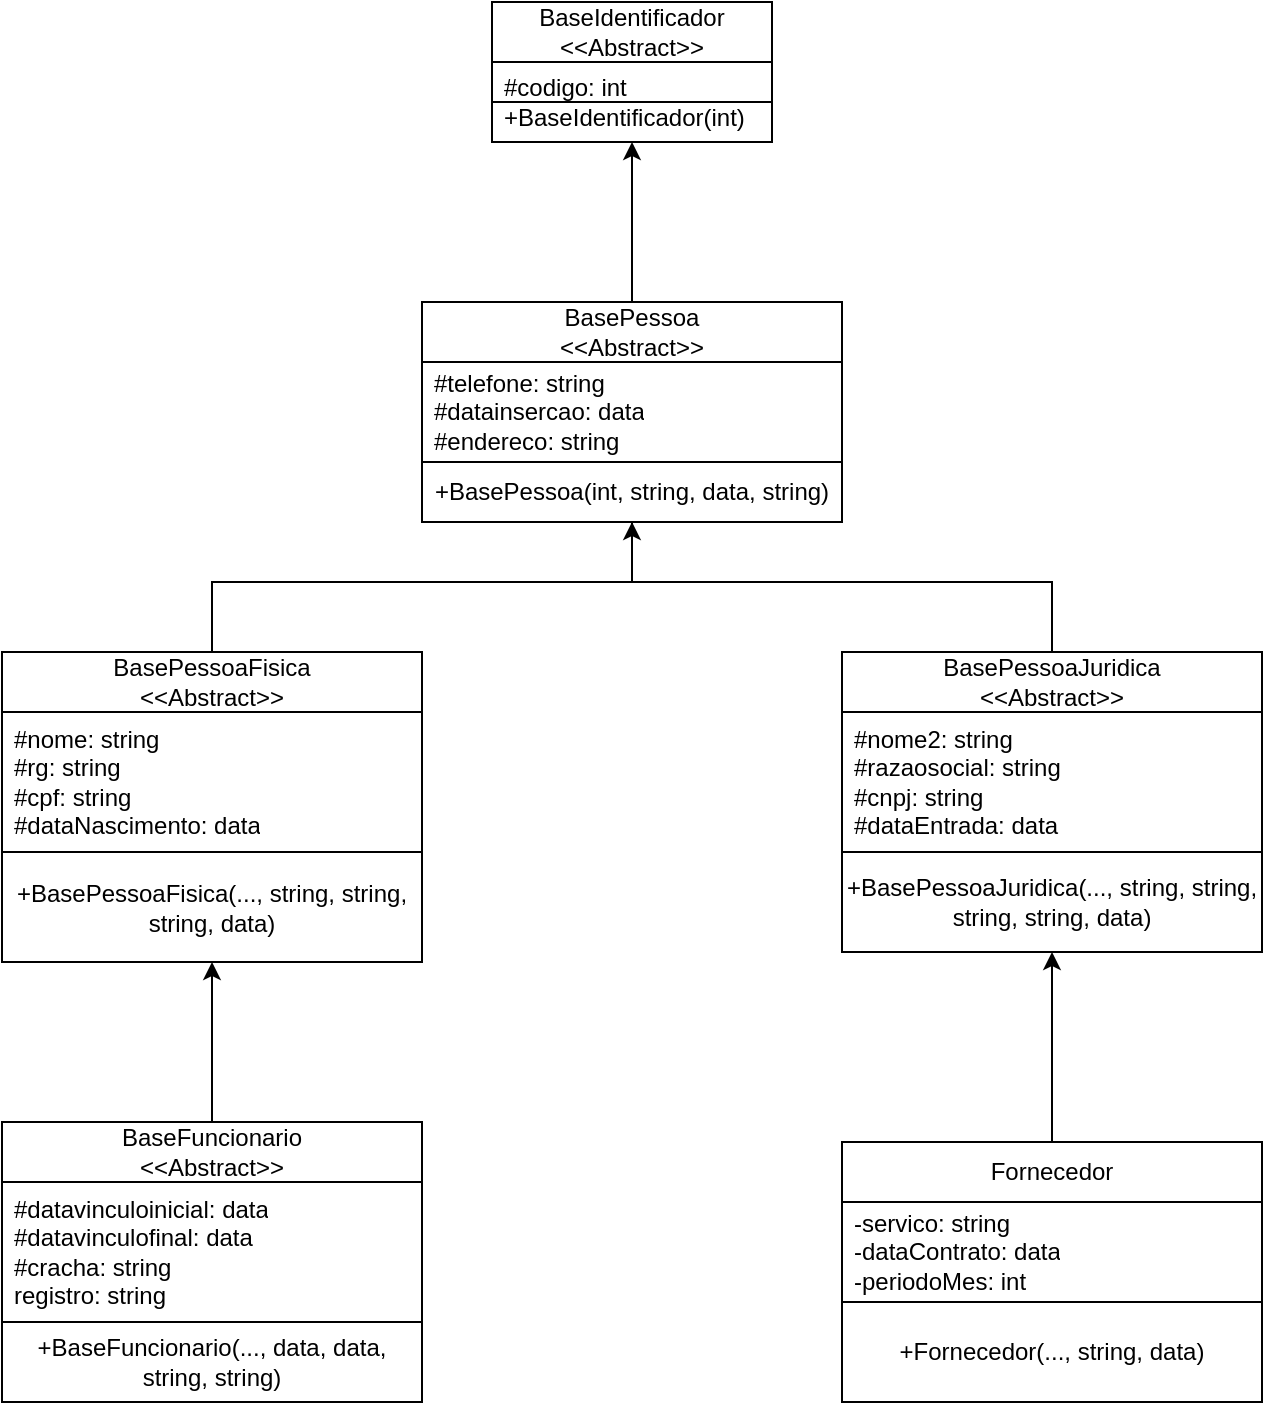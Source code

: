 <mxfile version="21.7.5" type="github">
  <diagram name="Página-1" id="KM19SgrHwHomDQCSFyO0">
    <mxGraphModel dx="475" dy="493" grid="1" gridSize="10" guides="1" tooltips="1" connect="1" arrows="1" fold="1" page="1" pageScale="1" pageWidth="827" pageHeight="1169" math="0" shadow="0">
      <root>
        <mxCell id="0" />
        <mxCell id="1" parent="0" />
        <mxCell id="8ZvYy-rvlSSrWRd-s6ZS-39" value="BaseIdentificador&lt;br&gt;&amp;lt;&amp;lt;Abstract&amp;gt;&amp;gt;" style="swimlane;fontStyle=0;childLayout=stackLayout;horizontal=1;startSize=30;horizontalStack=0;resizeParent=1;resizeParentMax=0;resizeLast=0;collapsible=1;marginBottom=0;whiteSpace=wrap;html=1;" parent="1" vertex="1">
          <mxGeometry x="344" width="140" height="70" as="geometry" />
        </mxCell>
        <mxCell id="8ZvYy-rvlSSrWRd-s6ZS-40" value="#codigo: int&lt;br&gt;+BaseIdentificador(int)" style="text;strokeColor=none;fillColor=none;align=left;verticalAlign=middle;spacingLeft=4;spacingRight=4;overflow=hidden;points=[[0,0.5],[1,0.5]];portConstraint=eastwest;rotatable=0;whiteSpace=wrap;html=1;" parent="8ZvYy-rvlSSrWRd-s6ZS-39" vertex="1">
          <mxGeometry y="30" width="140" height="40" as="geometry" />
        </mxCell>
        <mxCell id="8ZvYy-rvlSSrWRd-s6ZS-43" value="" style="endArrow=none;html=1;rounded=0;entryX=1;entryY=0.5;entryDx=0;entryDy=0;exitX=0;exitY=0.5;exitDx=0;exitDy=0;" parent="8ZvYy-rvlSSrWRd-s6ZS-39" source="8ZvYy-rvlSSrWRd-s6ZS-40" target="8ZvYy-rvlSSrWRd-s6ZS-40" edge="1">
          <mxGeometry width="50" height="50" relative="1" as="geometry">
            <mxPoint x="10" y="130" as="sourcePoint" />
            <mxPoint x="60" y="80" as="targetPoint" />
          </mxGeometry>
        </mxCell>
        <mxCell id="8ZvYy-rvlSSrWRd-s6ZS-44" value="BasePessoa&lt;br&gt;&amp;lt;&amp;lt;Abstract&amp;gt;&amp;gt;" style="swimlane;fontStyle=0;childLayout=stackLayout;horizontal=1;startSize=30;horizontalStack=0;resizeParent=1;resizeParentMax=0;resizeLast=0;collapsible=1;marginBottom=0;whiteSpace=wrap;html=1;" parent="1" vertex="1">
          <mxGeometry x="309" y="150" width="210" height="110" as="geometry" />
        </mxCell>
        <mxCell id="8ZvYy-rvlSSrWRd-s6ZS-45" value="#telefone: string&lt;br&gt;#datainsercao: data&lt;br&gt;#endereco: string" style="text;strokeColor=none;fillColor=none;align=left;verticalAlign=middle;spacingLeft=4;spacingRight=4;overflow=hidden;points=[[0,0.5],[1,0.5]];portConstraint=eastwest;rotatable=0;whiteSpace=wrap;html=1;" parent="8ZvYy-rvlSSrWRd-s6ZS-44" vertex="1">
          <mxGeometry y="30" width="210" height="50" as="geometry" />
        </mxCell>
        <mxCell id="8ZvYy-rvlSSrWRd-s6ZS-53" value="+BasePessoa(int, string, data, string)" style="rounded=0;whiteSpace=wrap;html=1;" parent="8ZvYy-rvlSSrWRd-s6ZS-44" vertex="1">
          <mxGeometry y="80" width="210" height="30" as="geometry" />
        </mxCell>
        <mxCell id="8ZvYy-rvlSSrWRd-s6ZS-48" value="" style="endArrow=classic;html=1;rounded=0;exitX=0.5;exitY=0;exitDx=0;exitDy=0;" parent="1" source="8ZvYy-rvlSSrWRd-s6ZS-44" target="8ZvYy-rvlSSrWRd-s6ZS-39" edge="1">
          <mxGeometry width="50" height="50" relative="1" as="geometry">
            <mxPoint x="367" y="140" as="sourcePoint" />
            <mxPoint x="417" y="90" as="targetPoint" />
          </mxGeometry>
        </mxCell>
        <mxCell id="8ZvYy-rvlSSrWRd-s6ZS-54" value="BasePessoaFisica&lt;br&gt;&amp;lt;&amp;lt;Abstract&amp;gt;&amp;gt;" style="swimlane;fontStyle=0;childLayout=stackLayout;horizontal=1;startSize=30;horizontalStack=0;resizeParent=1;resizeParentMax=0;resizeLast=0;collapsible=1;marginBottom=0;whiteSpace=wrap;html=1;" parent="1" vertex="1">
          <mxGeometry x="99" y="325" width="210" height="100" as="geometry" />
        </mxCell>
        <mxCell id="8ZvYy-rvlSSrWRd-s6ZS-55" value="#nome: string&lt;br&gt;#rg: string&lt;br&gt;#cpf: string&lt;br&gt;#dataNascimento: data" style="text;strokeColor=none;fillColor=none;align=left;verticalAlign=middle;spacingLeft=4;spacingRight=4;overflow=hidden;points=[[0,0.5],[1,0.5]];portConstraint=eastwest;rotatable=0;whiteSpace=wrap;html=1;" parent="8ZvYy-rvlSSrWRd-s6ZS-54" vertex="1">
          <mxGeometry y="30" width="210" height="70" as="geometry" />
        </mxCell>
        <mxCell id="8ZvYy-rvlSSrWRd-s6ZS-58" value="+BasePessoaFisica(..., string, string, string, data)" style="rounded=0;whiteSpace=wrap;html=1;" parent="1" vertex="1">
          <mxGeometry x="99" y="425" width="210" height="55" as="geometry" />
        </mxCell>
        <mxCell id="8ZvYy-rvlSSrWRd-s6ZS-67" value="" style="endArrow=classic;html=1;rounded=0;exitX=0.5;exitY=0;exitDx=0;exitDy=0;entryX=0.5;entryY=1;entryDx=0;entryDy=0;" parent="1" source="8ZvYy-rvlSSrWRd-s6ZS-54" target="8ZvYy-rvlSSrWRd-s6ZS-53" edge="1">
          <mxGeometry width="50" height="50" relative="1" as="geometry">
            <mxPoint x="359" y="300" as="sourcePoint" />
            <mxPoint x="389" y="270" as="targetPoint" />
            <Array as="points">
              <mxPoint x="204" y="290" />
              <mxPoint x="304" y="290" />
              <mxPoint x="414" y="290" />
            </Array>
          </mxGeometry>
        </mxCell>
        <mxCell id="8ZvYy-rvlSSrWRd-s6ZS-68" value="BasePessoaJuridica&lt;br&gt;&amp;lt;&amp;lt;Abstract&amp;gt;&amp;gt;" style="swimlane;fontStyle=0;childLayout=stackLayout;horizontal=1;startSize=30;horizontalStack=0;resizeParent=1;resizeParentMax=0;resizeLast=0;collapsible=1;marginBottom=0;whiteSpace=wrap;html=1;" parent="1" vertex="1">
          <mxGeometry x="519" y="325" width="210" height="100" as="geometry" />
        </mxCell>
        <mxCell id="8ZvYy-rvlSSrWRd-s6ZS-69" value="#nome2: string&lt;br&gt;#razaosocial: string&lt;br&gt;#cnpj: string&lt;br&gt;#dataEntrada: data" style="text;strokeColor=none;fillColor=none;align=left;verticalAlign=middle;spacingLeft=4;spacingRight=4;overflow=hidden;points=[[0,0.5],[1,0.5]];portConstraint=eastwest;rotatable=0;whiteSpace=wrap;html=1;" parent="8ZvYy-rvlSSrWRd-s6ZS-68" vertex="1">
          <mxGeometry y="30" width="210" height="70" as="geometry" />
        </mxCell>
        <mxCell id="8ZvYy-rvlSSrWRd-s6ZS-72" value="+BasePessoaJuridica(..., string, string, string, string, data)" style="rounded=0;whiteSpace=wrap;html=1;" parent="1" vertex="1">
          <mxGeometry x="519" y="425" width="210" height="50" as="geometry" />
        </mxCell>
        <mxCell id="8ZvYy-rvlSSrWRd-s6ZS-74" value="" style="endArrow=none;html=1;rounded=0;exitX=0.5;exitY=0;exitDx=0;exitDy=0;entryX=0.5;entryY=1;entryDx=0;entryDy=0;" parent="1" source="8ZvYy-rvlSSrWRd-s6ZS-68" target="8ZvYy-rvlSSrWRd-s6ZS-53" edge="1">
          <mxGeometry width="50" height="50" relative="1" as="geometry">
            <mxPoint x="629" y="310" as="sourcePoint" />
            <mxPoint x="419" y="290" as="targetPoint" />
            <Array as="points">
              <mxPoint x="624" y="290" />
              <mxPoint x="569" y="290" />
              <mxPoint x="509" y="290" />
              <mxPoint x="414" y="290" />
            </Array>
          </mxGeometry>
        </mxCell>
        <mxCell id="8ZvYy-rvlSSrWRd-s6ZS-79" value="Fornecedor" style="swimlane;fontStyle=0;childLayout=stackLayout;horizontal=1;startSize=30;horizontalStack=0;resizeParent=1;resizeParentMax=0;resizeLast=0;collapsible=1;marginBottom=0;whiteSpace=wrap;html=1;" parent="1" vertex="1">
          <mxGeometry x="519" y="570" width="210" height="80" as="geometry" />
        </mxCell>
        <mxCell id="8ZvYy-rvlSSrWRd-s6ZS-80" value="-servico: string&lt;br&gt;-dataContrato: data&lt;br&gt;-periodoMes: int" style="text;strokeColor=none;fillColor=none;align=left;verticalAlign=middle;spacingLeft=4;spacingRight=4;overflow=hidden;points=[[0,0.5],[1,0.5]];portConstraint=eastwest;rotatable=0;whiteSpace=wrap;html=1;" parent="8ZvYy-rvlSSrWRd-s6ZS-79" vertex="1">
          <mxGeometry y="30" width="210" height="50" as="geometry" />
        </mxCell>
        <mxCell id="8ZvYy-rvlSSrWRd-s6ZS-83" value="+Fornecedor(..., string, data)" style="rounded=0;whiteSpace=wrap;html=1;" parent="1" vertex="1">
          <mxGeometry x="519" y="650" width="210" height="50" as="geometry" />
        </mxCell>
        <mxCell id="8ZvYy-rvlSSrWRd-s6ZS-85" value="" style="endArrow=classic;html=1;rounded=0;exitX=0.5;exitY=0;exitDx=0;exitDy=0;entryX=0.5;entryY=1;entryDx=0;entryDy=0;" parent="1" source="8ZvYy-rvlSSrWRd-s6ZS-79" target="8ZvYy-rvlSSrWRd-s6ZS-72" edge="1">
          <mxGeometry width="50" height="50" relative="1" as="geometry">
            <mxPoint x="599" y="550" as="sourcePoint" />
            <mxPoint x="649" y="500" as="targetPoint" />
          </mxGeometry>
        </mxCell>
        <mxCell id="8ZvYy-rvlSSrWRd-s6ZS-90" value="BaseFuncionario&lt;br&gt;&amp;lt;&amp;lt;Abstract&amp;gt;&amp;gt;" style="swimlane;fontStyle=0;childLayout=stackLayout;horizontal=1;startSize=30;horizontalStack=0;resizeParent=1;resizeParentMax=0;resizeLast=0;collapsible=1;marginBottom=0;whiteSpace=wrap;html=1;" parent="1" vertex="1">
          <mxGeometry x="99" y="560" width="210" height="100" as="geometry" />
        </mxCell>
        <mxCell id="8ZvYy-rvlSSrWRd-s6ZS-91" value="#datavinculoinicial: data&lt;br&gt;#datavinculofinal: data&lt;br&gt;#cracha: string&lt;br&gt;registro: string" style="text;strokeColor=none;fillColor=none;align=left;verticalAlign=middle;spacingLeft=4;spacingRight=4;overflow=hidden;points=[[0,0.5],[1,0.5]];portConstraint=eastwest;rotatable=0;whiteSpace=wrap;html=1;" parent="8ZvYy-rvlSSrWRd-s6ZS-90" vertex="1">
          <mxGeometry y="30" width="210" height="70" as="geometry" />
        </mxCell>
        <mxCell id="8ZvYy-rvlSSrWRd-s6ZS-94" value="+BaseFuncionario(..., data, data, string, string)" style="rounded=0;whiteSpace=wrap;html=1;" parent="1" vertex="1">
          <mxGeometry x="99" y="660" width="210" height="40" as="geometry" />
        </mxCell>
        <mxCell id="8ZvYy-rvlSSrWRd-s6ZS-95" value="" style="endArrow=classic;html=1;rounded=0;exitX=0.5;exitY=0;exitDx=0;exitDy=0;entryX=0.5;entryY=1;entryDx=0;entryDy=0;" parent="1" source="8ZvYy-rvlSSrWRd-s6ZS-90" target="8ZvYy-rvlSSrWRd-s6ZS-58" edge="1">
          <mxGeometry width="50" height="50" relative="1" as="geometry">
            <mxPoint x="169" y="550" as="sourcePoint" />
            <mxPoint x="219" y="500" as="targetPoint" />
          </mxGeometry>
        </mxCell>
      </root>
    </mxGraphModel>
  </diagram>
</mxfile>
